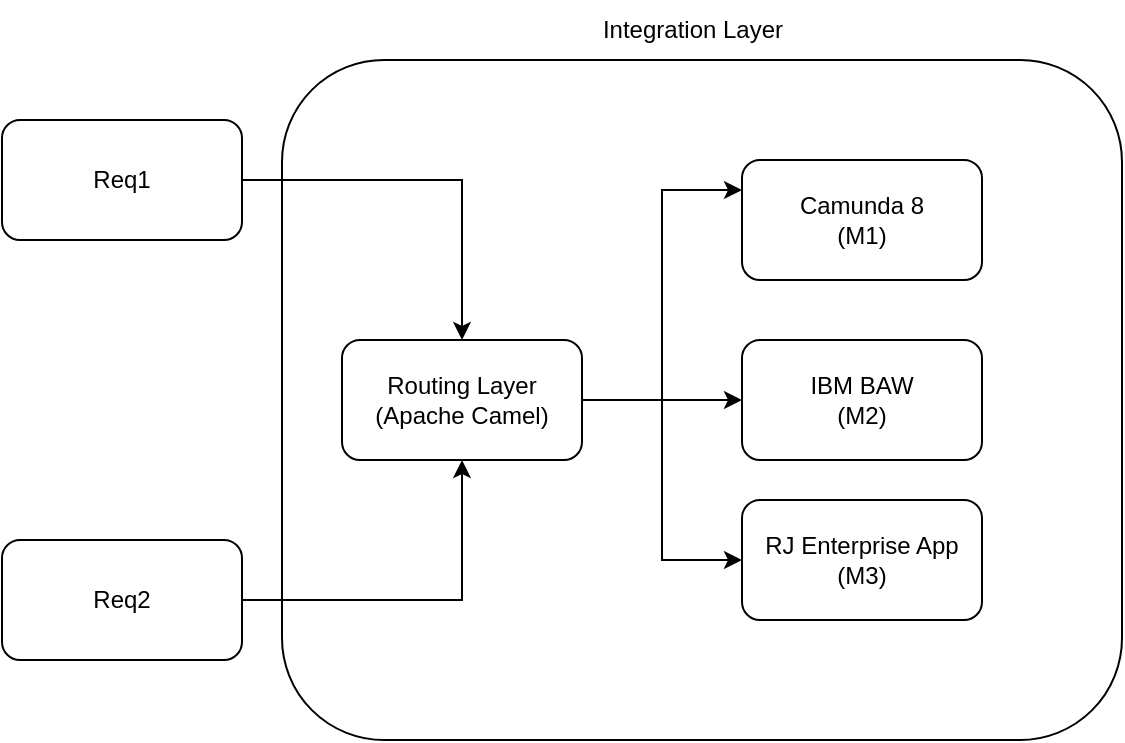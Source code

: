 <mxfile version="24.4.2" type="github">
  <diagram name="Page-1" id="CgKDjtzoexZ-wfS3-9S_">
    <mxGraphModel dx="918" dy="362" grid="1" gridSize="10" guides="1" tooltips="1" connect="1" arrows="1" fold="1" page="1" pageScale="1" pageWidth="850" pageHeight="1100" math="0" shadow="0">
      <root>
        <mxCell id="0" />
        <mxCell id="1" parent="0" />
        <mxCell id="zwB0dbztDf8Afb47fxru-9" value="" style="rounded=1;whiteSpace=wrap;html=1;" vertex="1" parent="1">
          <mxGeometry x="180" y="40" width="420" height="340" as="geometry" />
        </mxCell>
        <mxCell id="zwB0dbztDf8Afb47fxru-1" value="Camunda 8&lt;br&gt;(M1)" style="rounded=1;whiteSpace=wrap;html=1;" vertex="1" parent="1">
          <mxGeometry x="410" y="90" width="120" height="60" as="geometry" />
        </mxCell>
        <mxCell id="zwB0dbztDf8Afb47fxru-10" style="edgeStyle=orthogonalEdgeStyle;rounded=0;orthogonalLoop=1;jettySize=auto;html=1;entryX=0;entryY=0.25;entryDx=0;entryDy=0;" edge="1" parent="1" source="zwB0dbztDf8Afb47fxru-2" target="zwB0dbztDf8Afb47fxru-1">
          <mxGeometry relative="1" as="geometry" />
        </mxCell>
        <mxCell id="zwB0dbztDf8Afb47fxru-11" style="edgeStyle=orthogonalEdgeStyle;rounded=0;orthogonalLoop=1;jettySize=auto;html=1;" edge="1" parent="1" source="zwB0dbztDf8Afb47fxru-2" target="zwB0dbztDf8Afb47fxru-3">
          <mxGeometry relative="1" as="geometry" />
        </mxCell>
        <mxCell id="zwB0dbztDf8Afb47fxru-12" style="edgeStyle=orthogonalEdgeStyle;rounded=0;orthogonalLoop=1;jettySize=auto;html=1;entryX=0;entryY=0.5;entryDx=0;entryDy=0;" edge="1" parent="1" source="zwB0dbztDf8Afb47fxru-2" target="zwB0dbztDf8Afb47fxru-4">
          <mxGeometry relative="1" as="geometry" />
        </mxCell>
        <mxCell id="zwB0dbztDf8Afb47fxru-2" value="Routing Layer&lt;br&gt;(Apache Camel)" style="rounded=1;whiteSpace=wrap;html=1;" vertex="1" parent="1">
          <mxGeometry x="210" y="180" width="120" height="60" as="geometry" />
        </mxCell>
        <mxCell id="zwB0dbztDf8Afb47fxru-3" value="IBM BAW&lt;br&gt;(M2)" style="rounded=1;whiteSpace=wrap;html=1;" vertex="1" parent="1">
          <mxGeometry x="410" y="180" width="120" height="60" as="geometry" />
        </mxCell>
        <mxCell id="zwB0dbztDf8Afb47fxru-4" value="RJ Enterprise App&lt;br&gt;(M3)" style="rounded=1;whiteSpace=wrap;html=1;" vertex="1" parent="1">
          <mxGeometry x="410" y="260" width="120" height="60" as="geometry" />
        </mxCell>
        <mxCell id="zwB0dbztDf8Afb47fxru-7" style="edgeStyle=orthogonalEdgeStyle;rounded=0;orthogonalLoop=1;jettySize=auto;html=1;" edge="1" parent="1" source="zwB0dbztDf8Afb47fxru-5" target="zwB0dbztDf8Afb47fxru-2">
          <mxGeometry relative="1" as="geometry" />
        </mxCell>
        <mxCell id="zwB0dbztDf8Afb47fxru-5" value="Req1" style="rounded=1;whiteSpace=wrap;html=1;" vertex="1" parent="1">
          <mxGeometry x="40" y="70" width="120" height="60" as="geometry" />
        </mxCell>
        <mxCell id="zwB0dbztDf8Afb47fxru-8" style="edgeStyle=orthogonalEdgeStyle;rounded=0;orthogonalLoop=1;jettySize=auto;html=1;entryX=0.5;entryY=1;entryDx=0;entryDy=0;" edge="1" parent="1" source="zwB0dbztDf8Afb47fxru-6" target="zwB0dbztDf8Afb47fxru-2">
          <mxGeometry relative="1" as="geometry" />
        </mxCell>
        <mxCell id="zwB0dbztDf8Afb47fxru-6" value="Req2" style="rounded=1;whiteSpace=wrap;html=1;" vertex="1" parent="1">
          <mxGeometry x="40" y="280" width="120" height="60" as="geometry" />
        </mxCell>
        <mxCell id="zwB0dbztDf8Afb47fxru-13" value="Integration Layer" style="text;html=1;align=center;verticalAlign=middle;resizable=0;points=[];autosize=1;strokeColor=none;fillColor=none;" vertex="1" parent="1">
          <mxGeometry x="330" y="10" width="110" height="30" as="geometry" />
        </mxCell>
      </root>
    </mxGraphModel>
  </diagram>
</mxfile>
